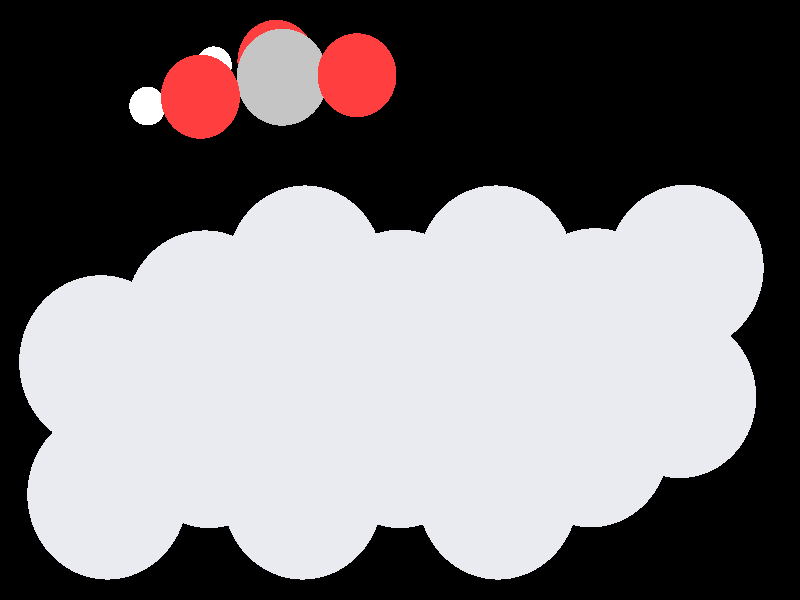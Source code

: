 #include "colors.inc"
#include "finish.inc"

global_settings {assumed_gamma 1 max_trace_level 6}
background {color White transmit 1.0}
camera {perspective
  right -11.34*x up 8.00*y
  direction 100.00*z
  location <0,0,100.00> look_at <0,0,0>}


light_source {<  2.00,   3.00,  40.00> color White
  area_light <0.70, 0, 0>, <0, 0.70, 0>, 3, 3
  adaptive 1 jitter}
// no fog
#declare simple = finish {phong 0.7}
#declare pale = finish {ambient 0.5 diffuse 0.85 roughness 0.001 specular 0.200 }
#declare intermediate = finish {ambient 0.3 diffuse 0.6 specular 0.1 roughness 0.04}
#declare vmd = finish {ambient 0.0 diffuse 0.65 phong 0.1 phong_size 40.0 specular 0.5 }
#declare jmol = finish {ambient 0.2 diffuse 0.6 specular 1 roughness 0.001 metallic}
#declare ase2 = finish {ambient 0.05 brilliance 3 diffuse 0.6 metallic specular 0.7 roughness 0.04 reflection 0.15}
#declare ase3 = finish {ambient 0.15 brilliance 2 diffuse 0.6 metallic specular 1.0 roughness 0.001 reflection 0.0}
#declare glass = finish {ambient 0.05 diffuse 0.3 specular 1.0 roughness 0.001}
#declare glass2 = finish {ambient 0.01 diffuse 0.3 specular 1.0 reflection 0.25 roughness 0.001}
#declare Rcell = 0.050;
#declare Rbond = 0.100;

#macro atom(LOC, R, COL, TRANS, FIN)
  sphere{LOC, R texture{pigment{color COL transmit TRANS} finish{FIN}}}
#end
#macro constrain(LOC, R, COL, TRANS FIN)
union{torus{R, Rcell rotate 45*z texture{pigment{color COL transmit TRANS} finish{FIN}}}
     torus{R, Rcell rotate -45*z texture{pigment{color COL transmit TRANS} finish{FIN}}}
     translate LOC}
#end

// no cell vertices
atom(< -4.24,  -2.65,  -2.24>, 1.16, rgb <0.82, 0.82, 0.88>, 0.0, ase3) // #0
atom(< -1.41,  -2.65,  -2.24>, 1.16, rgb <0.82, 0.82, 0.88>, 0.0, ase3) // #1
atom(<  1.42,  -2.65,  -2.24>, 1.16, rgb <0.82, 0.82, 0.88>, 0.0, ase3) // #2
atom(< -2.83,  -2.02,  -4.61>, 1.16, rgb <0.82, 0.82, 0.88>, 0.0, ase3) // #3
atom(< -0.00,  -2.02,  -4.61>, 1.16, rgb <0.82, 0.82, 0.88>, 0.0, ase3) // #4
atom(<  2.83,  -2.01,  -4.61>, 1.16, rgb <0.82, 0.82, 0.88>, 0.0, ase3) // #5
atom(< -1.41,  -1.38,  -6.97>, 1.16, rgb <0.82, 0.82, 0.88>, 0.0, ase3) // #6
atom(<  1.41,  -1.38,  -6.97>, 1.16, rgb <0.82, 0.82, 0.88>, 0.0, ase3) // #7
atom(<  4.24,  -1.38,  -6.97>, 1.16, rgb <0.82, 0.82, 0.88>, 0.0, ase3) // #8
atom(< -4.24,  -0.83,  -0.06>, 1.16, rgb <0.82, 0.82, 0.88>, 0.0, ase3) // #9
atom(< -1.41,  -0.83,  -0.06>, 1.16, rgb <0.82, 0.82, 0.88>, 0.0, ase3) // #10
atom(<  1.41,  -0.82,  -0.06>, 1.16, rgb <0.82, 0.82, 0.88>, 0.0, ase3) // #11
atom(< -2.83,  -0.21,  -2.43>, 1.16, rgb <0.82, 0.82, 0.88>, 0.0, ase3) // #12
atom(<  0.00,  -0.20,  -2.43>, 1.16, rgb <0.82, 0.82, 0.88>, 0.0, ase3) // #13
atom(<  2.83,  -0.18,  -2.42>, 1.16, rgb <0.82, 0.82, 0.88>, 0.0, ase3) // #14
atom(< -1.41,   0.44,  -4.79>, 1.16, rgb <0.82, 0.82, 0.88>, 0.0, ase3) // #15
atom(<  1.42,   0.44,  -4.79>, 1.16, rgb <0.82, 0.82, 0.88>, 0.0, ase3) // #16
atom(<  4.24,   0.45,  -4.79>, 1.16, rgb <0.82, 0.82, 0.88>, 0.0, ase3) // #17
atom(< -2.83,   2.71,   0.00>, 0.56, rgb <1.00, 0.05, 0.05>, 0.0, ase3) // #18
atom(< -1.68,   2.99,  -0.68>, 0.65, rgb <0.56, 0.56, 0.56>, 0.0, ase3) // #19
atom(< -1.79,   3.25,  -2.01>, 0.56, rgb <1.00, 0.05, 0.05>, 0.0, ase3) // #20
atom(< -2.70,   3.20,  -2.34>, 0.26, rgb <1.00, 1.00, 1.00>, 0.0, ase3) // #21
atom(< -3.60,   2.60,  -0.57>, 0.26, rgb <1.00, 1.00, 1.00>, 0.0, ase3) // #22
atom(< -0.61,   3.00,  -0.13>, 0.56, rgb <1.00, 0.05, 0.05>, 0.0, ase3) // #23

// no constraints
